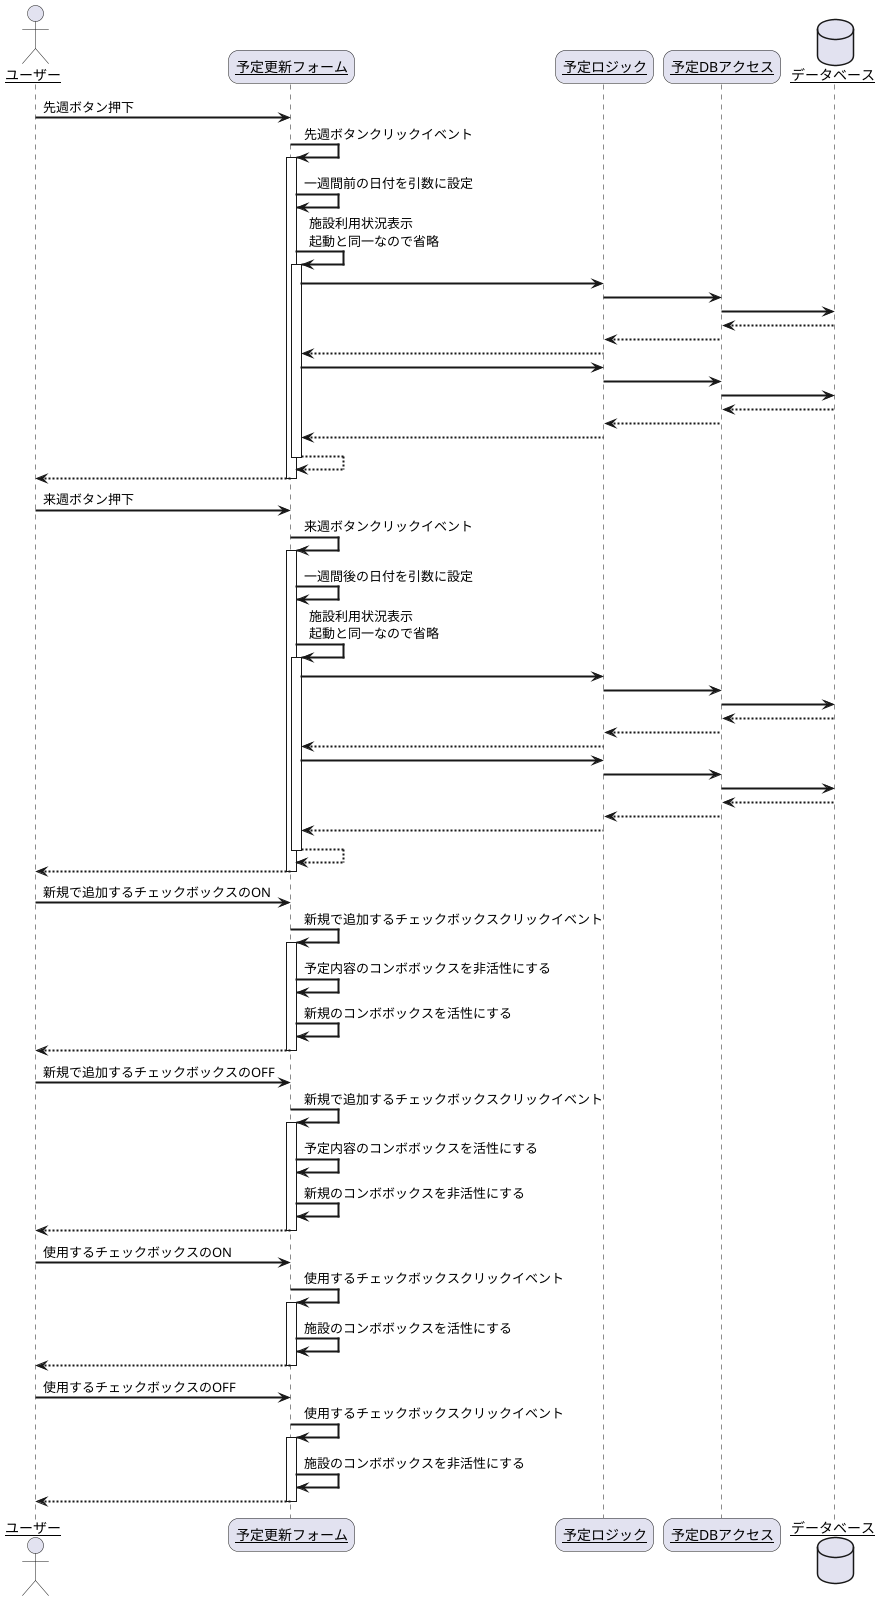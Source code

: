 @startuml
skinparam sequenceArrowThickness 2
skinparam roundcorner 20
skinparam maxmessagesize 60
skinparam sequenceParticipant underline

actor "ユーザー" as user
participant "予定更新フォーム" as plan_update_form
participant "予定ロジック" as plan_logic
participant "予定DBアクセス" as plan_data_acces
database "データベース" as db

user -> plan_update_form: 先週ボタン押下
plan_update_form -> plan_update_form: 先週ボタンクリックイベント
activate plan_update_form
plan_update_form -> plan_update_form: 一週間前の日付を引数に設定
plan_update_form -> plan_update_form:施設利用状況表示 起動と同一なので省略
activate plan_update_form
plan_update_form -> plan_logic:
plan_logic -> plan_data_acces:
plan_data_acces -> db:
db --> plan_data_acces:
plan_data_acces --> plan_logic:
plan_logic --> plan_update_form:
plan_update_form -> plan_logic:
plan_logic -> plan_data_acces:
plan_data_acces -> db:
db --> plan_data_acces:
plan_data_acces --> plan_logic:
plan_logic --> plan_update_form:
plan_update_form --> plan_update_form:
deactivate plan_update_form
plan_update_form --> user:
deactivate plan_update_form

user -> plan_update_form: 来週ボタン押下
plan_update_form -> plan_update_form: 来週ボタンクリックイベント
activate plan_update_form
plan_update_form -> plan_update_form: 一週間後の日付を引数に設定
plan_update_form -> plan_update_form:施設利用状況表示 起動と同一なので省略
activate plan_update_form
plan_update_form -> plan_logic:
plan_logic -> plan_data_acces:
plan_data_acces -> db:
db --> plan_data_acces:
plan_data_acces --> plan_logic:
plan_logic --> plan_update_form:
plan_update_form -> plan_logic:
plan_logic -> plan_data_acces:
plan_data_acces -> db:
db --> plan_data_acces:
plan_data_acces --> plan_logic:
plan_logic --> plan_update_form:
plan_update_form --> plan_update_form:
deactivate plan_update_form
plan_update_form --> user:
deactivate plan_update_form

user -> plan_update_form: 新規で追加するチェックボックスのON
plan_update_form -> plan_update_form: 新規で追加するチェックボックスクリックイベント
activate plan_update_form
plan_update_form -> plan_update_form: 予定内容のコンボボックスを非活性にする
plan_update_form -> plan_update_form:新規のコンボボックスを活性にする
plan_update_form --> user:
deactivate plan_update_form
user -> plan_update_form: 新規で追加するチェックボックスのOFF
plan_update_form -> plan_update_form: 新規で追加するチェックボックスクリックイベント
activate plan_update_form
plan_update_form -> plan_update_form: 予定内容のコンボボックスを活性にする
plan_update_form -> plan_update_form:新規のコンボボックスを非活性にする
plan_update_form --> user:
deactivate plan_update_form

user -> plan_update_form: 使用するチェックボックスのON
plan_update_form -> plan_update_form: 使用するチェックボックスクリックイベント
activate plan_update_form
plan_update_form -> plan_update_form:施設のコンボボックスを活性にする
plan_update_form --> user:
deactivate plan_update_form
user -> plan_update_form: 使用するチェックボックスのOFF
plan_update_form -> plan_update_form: 使用するチェックボックスクリックイベント
activate plan_update_form
plan_update_form -> plan_update_form:施設のコンボボックスを非活性にする
plan_update_form --> user:
deactivate plan_update_form

@enduml